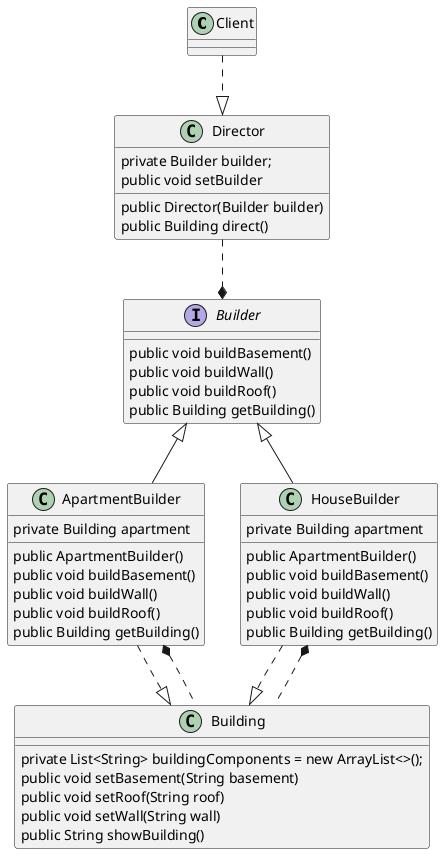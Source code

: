 @startuml
'https://plantuml.com/class-diagram

class Client

interface Builder {
    public void buildBasement()
    public void buildWall()
    public void buildRoof()
    public Building getBuilding()
}

class ApartmentBuilder{
    private Building apartment
    public ApartmentBuilder()
    public void buildBasement()
    public void buildWall()
    public void buildRoof()
    public Building getBuilding()
}

class HouseBuilder{
    private Building apartment
    public ApartmentBuilder()
    public void buildBasement()
    public void buildWall()
    public void buildRoof()
    public Building getBuilding()
}

class Director {
    private Builder builder;
    public Director(Builder builder)
    public void setBuilder
    public Building direct()
}

class Building {
    private List<String> buildingComponents = new ArrayList<>();
    public void setBasement(String basement)
    public void setRoof(String roof)
    public void setWall(String wall)
    public String showBuilding()
}

Builder <|-- ApartmentBuilder
Builder <|-- HouseBuilder

Director ..* Builder

ApartmentBuilder ..|> Building
ApartmentBuilder *.. Building

HouseBuilder ..|> Building
HouseBuilder *.. Building

Client  ..|> Director

@enduml
